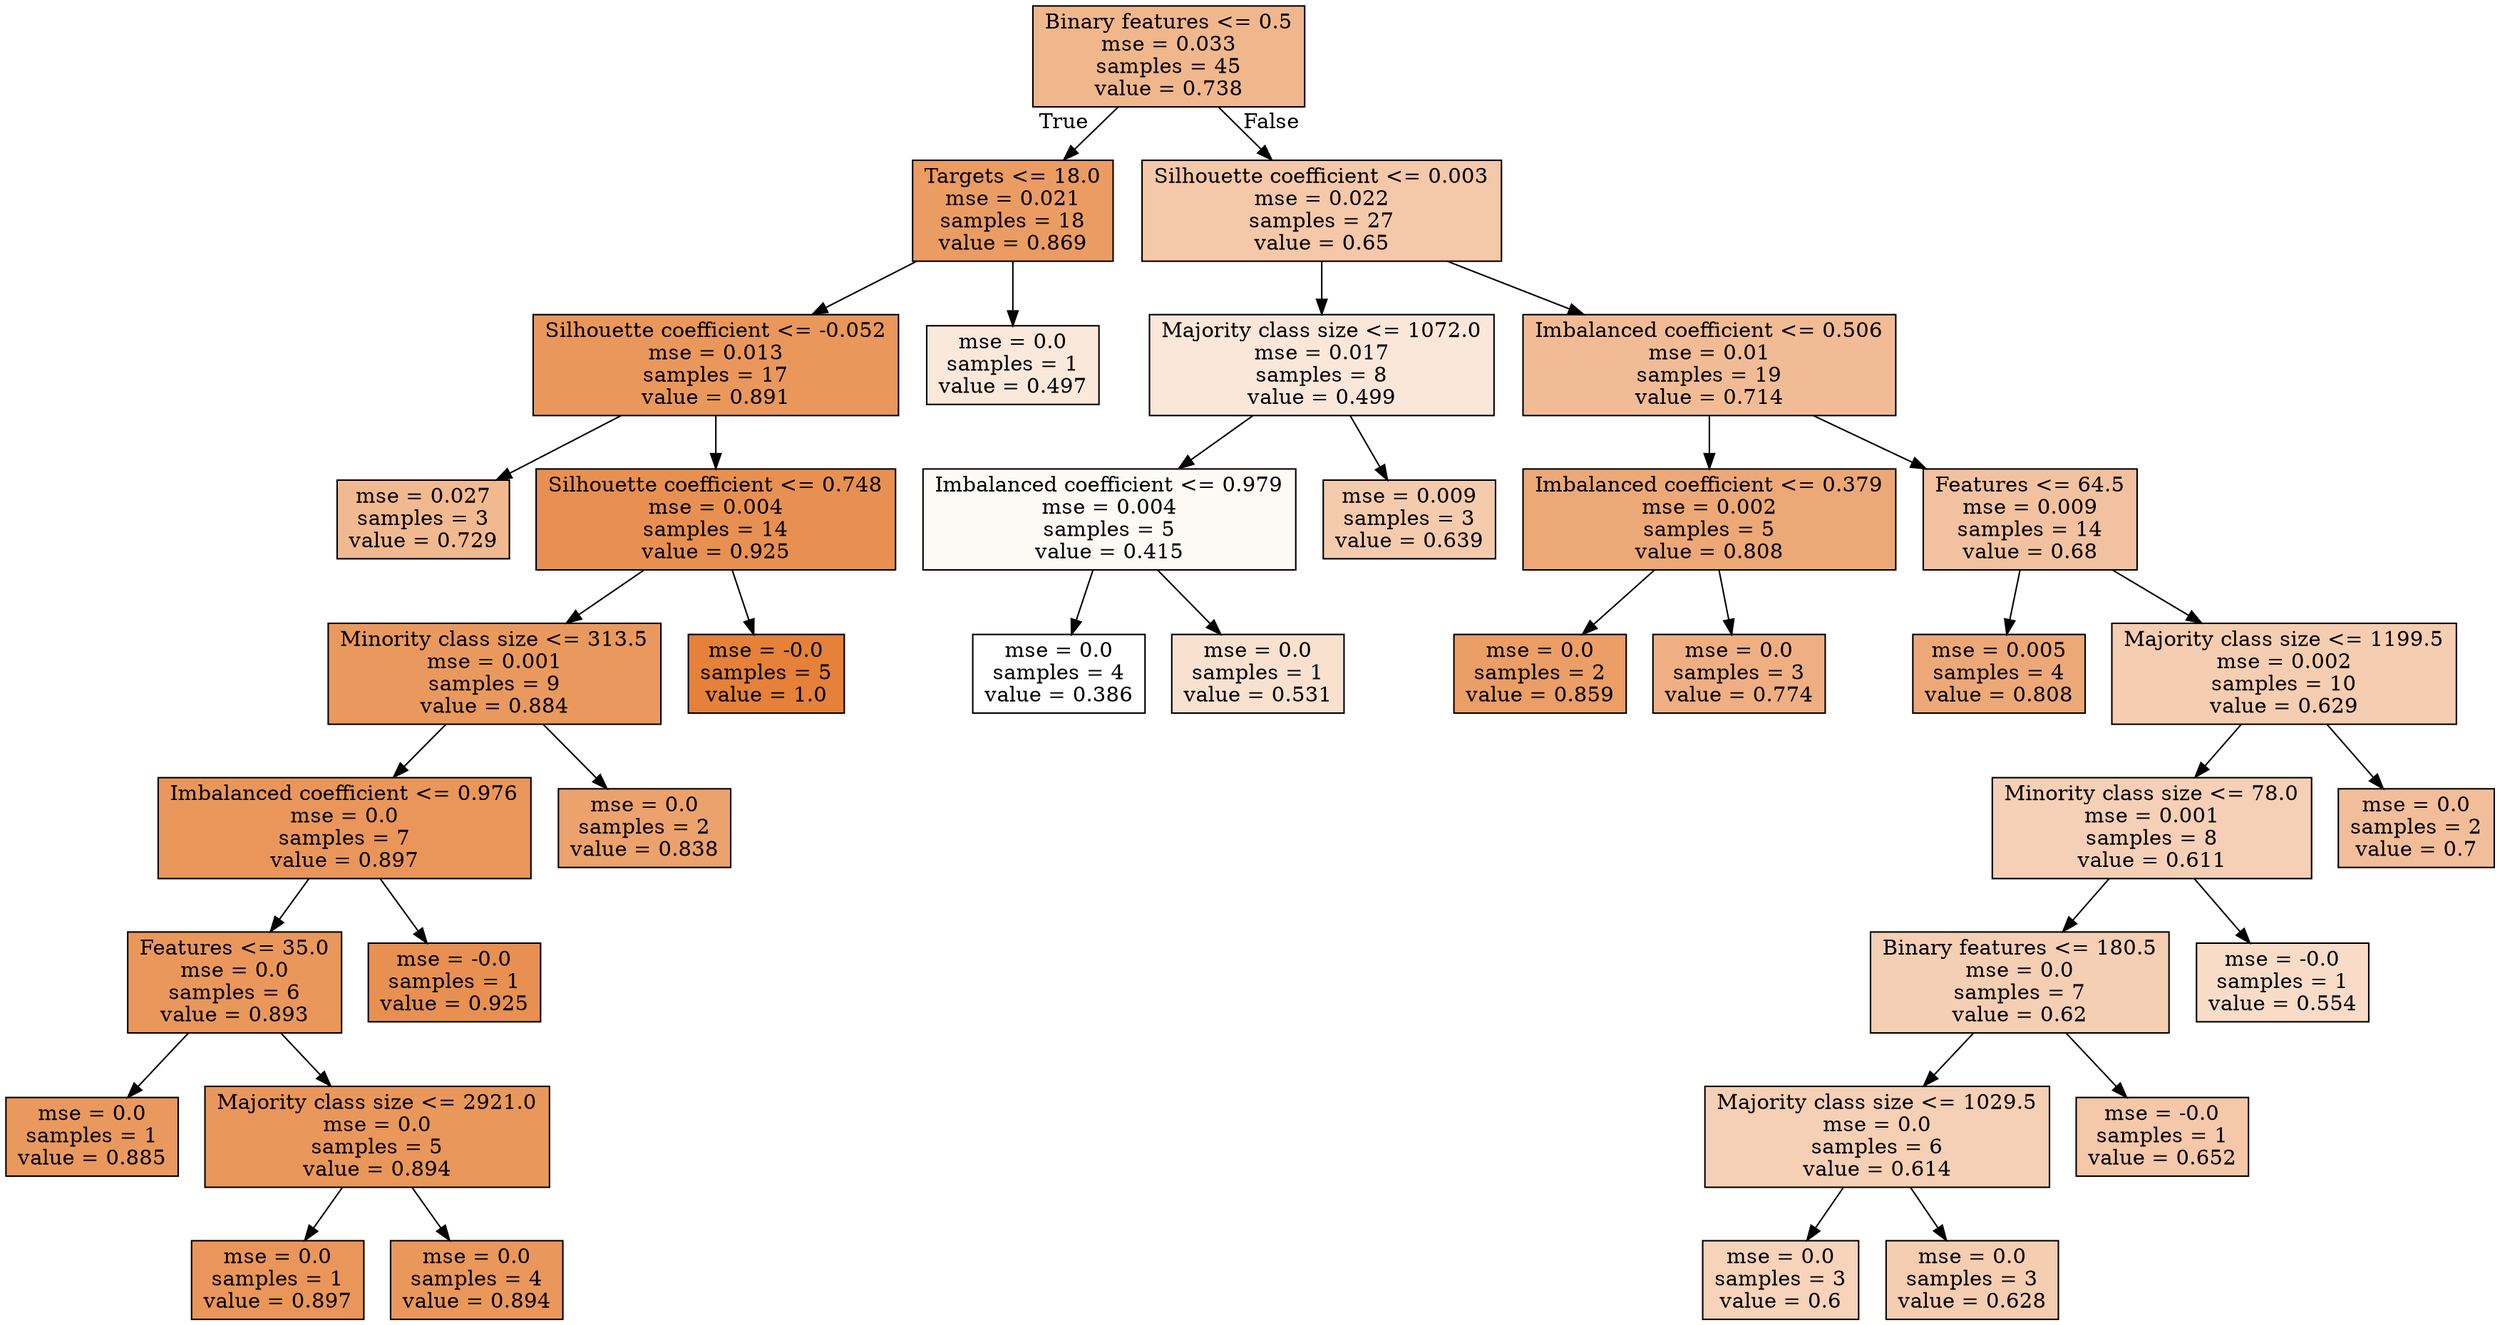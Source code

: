 digraph Tree {
node [shape=box, style="filled", color="black"] ;
0 [label="Binary features <= 0.5\nmse = 0.033\nsamples = 45\nvalue = 0.738", fillcolor="#e5813992"] ;
1 [label="Targets <= 18.0\nmse = 0.021\nsamples = 18\nvalue = 0.869", fillcolor="#e58139c9"] ;
0 -> 1 [labeldistance=2.5, labelangle=45, headlabel="True"] ;
2 [label="Silhouette coefficient <= -0.052\nmse = 0.013\nsamples = 17\nvalue = 0.891", fillcolor="#e58139d2"] ;
1 -> 2 ;
3 [label="mse = 0.027\nsamples = 3\nvalue = 0.729", fillcolor="#e581398e"] ;
2 -> 3 ;
4 [label="Silhouette coefficient <= 0.748\nmse = 0.004\nsamples = 14\nvalue = 0.925", fillcolor="#e58139e0"] ;
2 -> 4 ;
5 [label="Minority class size <= 313.5\nmse = 0.001\nsamples = 9\nvalue = 0.884", fillcolor="#e58139cf"] ;
4 -> 5 ;
6 [label="Imbalanced coefficient <= 0.976\nmse = 0.0\nsamples = 7\nvalue = 0.897", fillcolor="#e58139d4"] ;
5 -> 6 ;
7 [label="Features <= 35.0\nmse = 0.0\nsamples = 6\nvalue = 0.893", fillcolor="#e58139d2"] ;
6 -> 7 ;
8 [label="mse = 0.0\nsamples = 1\nvalue = 0.885", fillcolor="#e58139cf"] ;
7 -> 8 ;
9 [label="Majority class size <= 2921.0\nmse = 0.0\nsamples = 5\nvalue = 0.894", fillcolor="#e58139d3"] ;
7 -> 9 ;
10 [label="mse = 0.0\nsamples = 1\nvalue = 0.897", fillcolor="#e58139d4"] ;
9 -> 10 ;
11 [label="mse = 0.0\nsamples = 4\nvalue = 0.894", fillcolor="#e58139d3"] ;
9 -> 11 ;
12 [label="mse = -0.0\nsamples = 1\nvalue = 0.925", fillcolor="#e58139e0"] ;
6 -> 12 ;
13 [label="mse = 0.0\nsamples = 2\nvalue = 0.838", fillcolor="#e58139bc"] ;
5 -> 13 ;
14 [label="mse = -0.0\nsamples = 5\nvalue = 1.0", fillcolor="#e58139ff"] ;
4 -> 14 ;
15 [label="mse = 0.0\nsamples = 1\nvalue = 0.497", fillcolor="#e581392e"] ;
1 -> 15 ;
16 [label="Silhouette coefficient <= 0.003\nmse = 0.022\nsamples = 27\nvalue = 0.65", fillcolor="#e581396e"] ;
0 -> 16 [labeldistance=2.5, labelangle=-45, headlabel="False"] ;
17 [label="Majority class size <= 1072.0\nmse = 0.017\nsamples = 8\nvalue = 0.499", fillcolor="#e581392f"] ;
16 -> 17 ;
18 [label="Imbalanced coefficient <= 0.979\nmse = 0.004\nsamples = 5\nvalue = 0.415", fillcolor="#e581390c"] ;
17 -> 18 ;
19 [label="mse = 0.0\nsamples = 4\nvalue = 0.386", fillcolor="#e5813900"] ;
18 -> 19 ;
20 [label="mse = 0.0\nsamples = 1\nvalue = 0.531", fillcolor="#e581393c"] ;
18 -> 20 ;
21 [label="mse = 0.009\nsamples = 3\nvalue = 0.639", fillcolor="#e5813969"] ;
17 -> 21 ;
22 [label="Imbalanced coefficient <= 0.506\nmse = 0.01\nsamples = 19\nvalue = 0.714", fillcolor="#e5813988"] ;
16 -> 22 ;
23 [label="Imbalanced coefficient <= 0.379\nmse = 0.002\nsamples = 5\nvalue = 0.808", fillcolor="#e58139af"] ;
22 -> 23 ;
24 [label="mse = 0.0\nsamples = 2\nvalue = 0.859", fillcolor="#e58139c4"] ;
23 -> 24 ;
25 [label="mse = 0.0\nsamples = 3\nvalue = 0.774", fillcolor="#e58139a1"] ;
23 -> 25 ;
26 [label="Features <= 64.5\nmse = 0.009\nsamples = 14\nvalue = 0.68", fillcolor="#e581397a"] ;
22 -> 26 ;
27 [label="mse = 0.005\nsamples = 4\nvalue = 0.808", fillcolor="#e58139af"] ;
26 -> 27 ;
28 [label="Majority class size <= 1199.5\nmse = 0.002\nsamples = 10\nvalue = 0.629", fillcolor="#e5813965"] ;
26 -> 28 ;
29 [label="Minority class size <= 78.0\nmse = 0.001\nsamples = 8\nvalue = 0.611", fillcolor="#e581395e"] ;
28 -> 29 ;
30 [label="Binary features <= 180.5\nmse = 0.0\nsamples = 7\nvalue = 0.62", fillcolor="#e5813961"] ;
29 -> 30 ;
31 [label="Majority class size <= 1029.5\nmse = 0.0\nsamples = 6\nvalue = 0.614", fillcolor="#e581395f"] ;
30 -> 31 ;
32 [label="mse = 0.0\nsamples = 3\nvalue = 0.6", fillcolor="#e5813959"] ;
31 -> 32 ;
33 [label="mse = 0.0\nsamples = 3\nvalue = 0.628", fillcolor="#e5813965"] ;
31 -> 33 ;
34 [label="mse = -0.0\nsamples = 1\nvalue = 0.652", fillcolor="#e581396f"] ;
30 -> 34 ;
35 [label="mse = -0.0\nsamples = 1\nvalue = 0.554", fillcolor="#e5813946"] ;
29 -> 35 ;
36 [label="mse = 0.0\nsamples = 2\nvalue = 0.7", fillcolor="#e5813983"] ;
28 -> 36 ;
}